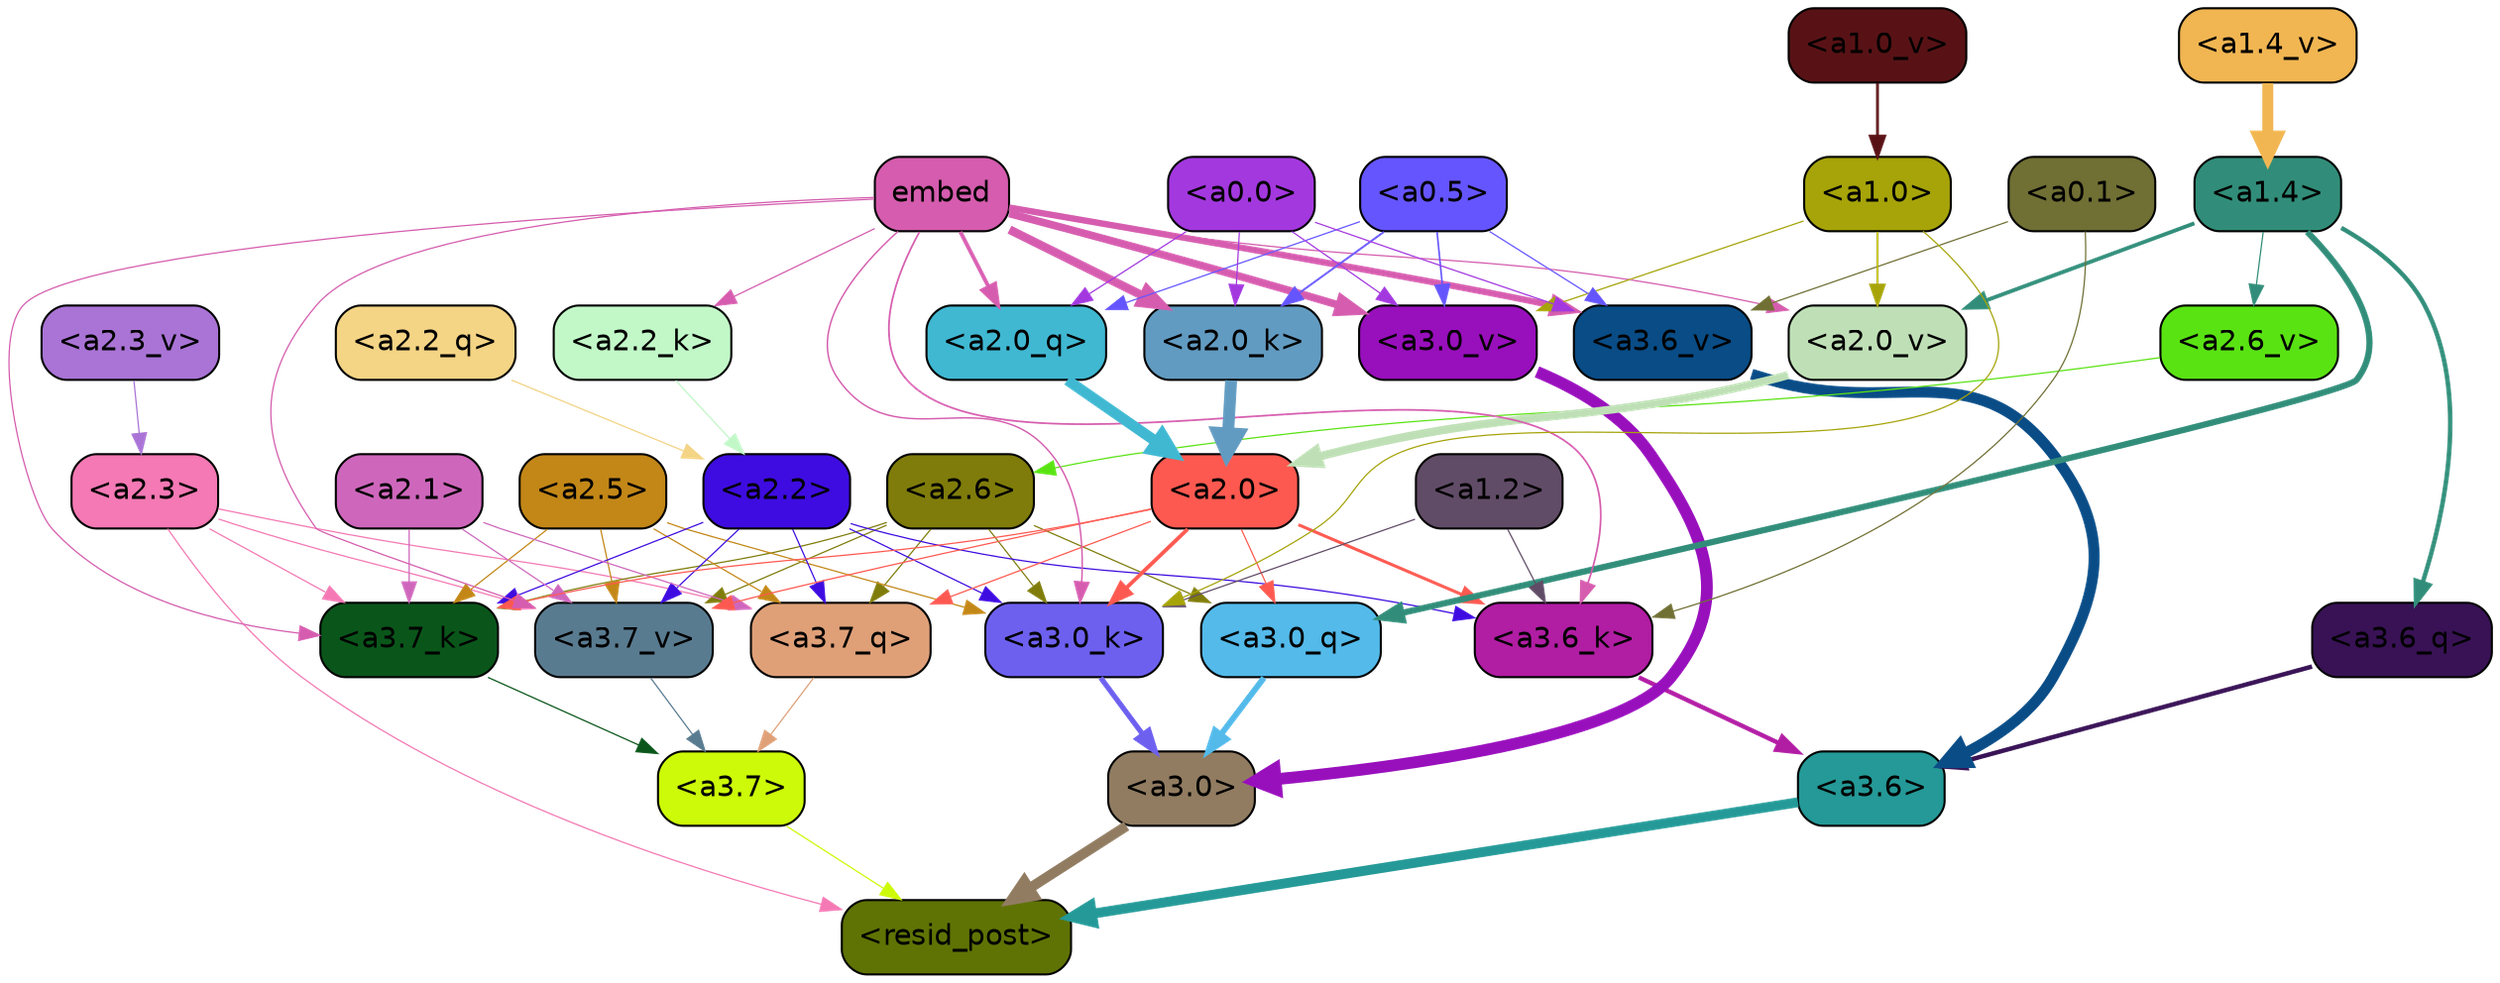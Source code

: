 strict digraph "" {
	graph [bgcolor=transparent,
		layout=dot,
		overlap=false,
		splines=true
	];
	"<a3.7>"	[color=black,
		fillcolor="#ccfa08",
		fontname=Helvetica,
		shape=box,
		style="filled, rounded"];
	"<resid_post>"	[color=black,
		fillcolor="#5f7304",
		fontname=Helvetica,
		shape=box,
		style="filled, rounded"];
	"<a3.7>" -> "<resid_post>"	[color="#ccfa08",
		penwidth=0.6];
	"<a3.6>"	[color=black,
		fillcolor="#249997",
		fontname=Helvetica,
		shape=box,
		style="filled, rounded"];
	"<a3.6>" -> "<resid_post>"	[color="#249997",
		penwidth=4.752790808677673];
	"<a3.0>"	[color=black,
		fillcolor="#917c61",
		fontname=Helvetica,
		shape=box,
		style="filled, rounded"];
	"<a3.0>" -> "<resid_post>"	[color="#917c61",
		penwidth=4.897669434547424];
	"<a2.3>"	[color=black,
		fillcolor="#f479b4",
		fontname=Helvetica,
		shape=box,
		style="filled, rounded"];
	"<a2.3>" -> "<resid_post>"	[color="#f479b4",
		penwidth=0.6];
	"<a3.7_q>"	[color=black,
		fillcolor="#dfa078",
		fontname=Helvetica,
		shape=box,
		style="filled, rounded"];
	"<a2.3>" -> "<a3.7_q>"	[color="#f479b4",
		penwidth=0.6];
	"<a3.7_k>"	[color=black,
		fillcolor="#0a561a",
		fontname=Helvetica,
		shape=box,
		style="filled, rounded"];
	"<a2.3>" -> "<a3.7_k>"	[color="#f479b4",
		penwidth=0.6];
	"<a3.7_v>"	[color=black,
		fillcolor="#597b90",
		fontname=Helvetica,
		shape=box,
		style="filled, rounded"];
	"<a2.3>" -> "<a3.7_v>"	[color="#f479b4",
		penwidth=0.6];
	"<a3.7_q>" -> "<a3.7>"	[color="#dfa078",
		penwidth=0.6];
	"<a3.6_q>"	[color=black,
		fillcolor="#381255",
		fontname=Helvetica,
		shape=box,
		style="filled, rounded"];
	"<a3.6_q>" -> "<a3.6>"	[color="#381255",
		penwidth=2.160832464694977];
	"<a3.0_q>"	[color=black,
		fillcolor="#53baea",
		fontname=Helvetica,
		shape=box,
		style="filled, rounded"];
	"<a3.0_q>" -> "<a3.0>"	[color="#53baea",
		penwidth=2.870753765106201];
	"<a3.7_k>" -> "<a3.7>"	[color="#0a561a",
		penwidth=0.6];
	"<a3.6_k>"	[color=black,
		fillcolor="#b11da3",
		fontname=Helvetica,
		shape=box,
		style="filled, rounded"];
	"<a3.6_k>" -> "<a3.6>"	[color="#b11da3",
		penwidth=2.13908451795578];
	"<a3.0_k>"	[color=black,
		fillcolor="#6d60ef",
		fontname=Helvetica,
		shape=box,
		style="filled, rounded"];
	"<a3.0_k>" -> "<a3.0>"	[color="#6d60ef",
		penwidth=2.520303964614868];
	"<a3.7_v>" -> "<a3.7>"	[color="#597b90",
		penwidth=0.6];
	"<a3.6_v>"	[color=black,
		fillcolor="#094c86",
		fontname=Helvetica,
		shape=box,
		style="filled, rounded"];
	"<a3.6_v>" -> "<a3.6>"	[color="#094c86",
		penwidth=5.297133803367615];
	"<a3.0_v>"	[color=black,
		fillcolor="#980fbc",
		fontname=Helvetica,
		shape=box,
		style="filled, rounded"];
	"<a3.0_v>" -> "<a3.0>"	[color="#980fbc",
		penwidth=5.680712580680847];
	"<a2.6>"	[color=black,
		fillcolor="#7f7c0b",
		fontname=Helvetica,
		shape=box,
		style="filled, rounded"];
	"<a2.6>" -> "<a3.7_q>"	[color="#7f7c0b",
		penwidth=0.6];
	"<a2.6>" -> "<a3.0_q>"	[color="#7f7c0b",
		penwidth=0.6];
	"<a2.6>" -> "<a3.7_k>"	[color="#7f7c0b",
		penwidth=0.6];
	"<a2.6>" -> "<a3.0_k>"	[color="#7f7c0b",
		penwidth=0.6];
	"<a2.6>" -> "<a3.7_v>"	[color="#7f7c0b",
		penwidth=0.6];
	"<a2.5>"	[color=black,
		fillcolor="#c38717",
		fontname=Helvetica,
		shape=box,
		style="filled, rounded"];
	"<a2.5>" -> "<a3.7_q>"	[color="#c38717",
		penwidth=0.6];
	"<a2.5>" -> "<a3.7_k>"	[color="#c38717",
		penwidth=0.6];
	"<a2.5>" -> "<a3.0_k>"	[color="#c38717",
		penwidth=0.6];
	"<a2.5>" -> "<a3.7_v>"	[color="#c38717",
		penwidth=0.6];
	"<a2.2>"	[color=black,
		fillcolor="#3e0ce0",
		fontname=Helvetica,
		shape=box,
		style="filled, rounded"];
	"<a2.2>" -> "<a3.7_q>"	[color="#3e0ce0",
		penwidth=0.6];
	"<a2.2>" -> "<a3.7_k>"	[color="#3e0ce0",
		penwidth=0.6];
	"<a2.2>" -> "<a3.6_k>"	[color="#3e0ce0",
		penwidth=0.6];
	"<a2.2>" -> "<a3.0_k>"	[color="#3e0ce0",
		penwidth=0.6];
	"<a2.2>" -> "<a3.7_v>"	[color="#3e0ce0",
		penwidth=0.6];
	"<a2.1>"	[color=black,
		fillcolor="#ce67bc",
		fontname=Helvetica,
		shape=box,
		style="filled, rounded"];
	"<a2.1>" -> "<a3.7_q>"	[color="#ce67bc",
		penwidth=0.6];
	"<a2.1>" -> "<a3.7_k>"	[color="#ce67bc",
		penwidth=0.6];
	"<a2.1>" -> "<a3.7_v>"	[color="#ce67bc",
		penwidth=0.6];
	"<a2.0>"	[color=black,
		fillcolor="#fe5950",
		fontname=Helvetica,
		shape=box,
		style="filled, rounded"];
	"<a2.0>" -> "<a3.7_q>"	[color="#fe5950",
		penwidth=0.6];
	"<a2.0>" -> "<a3.0_q>"	[color="#fe5950",
		penwidth=0.6];
	"<a2.0>" -> "<a3.7_k>"	[color="#fe5950",
		penwidth=0.6];
	"<a2.0>" -> "<a3.6_k>"	[color="#fe5950",
		penwidth=1.4811622872948647];
	"<a2.0>" -> "<a3.0_k>"	[color="#fe5950",
		penwidth=1.8632715698331594];
	"<a2.0>" -> "<a3.7_v>"	[color="#fe5950",
		penwidth=0.6];
	"<a1.4>"	[color=black,
		fillcolor="#318d79",
		fontname=Helvetica,
		shape=box,
		style="filled, rounded"];
	"<a1.4>" -> "<a3.6_q>"	[color="#318d79",
		penwidth=2.1468575447797775];
	"<a1.4>" -> "<a3.0_q>"	[color="#318d79",
		penwidth=3.0006065368652344];
	"<a2.6_v>"	[color=black,
		fillcolor="#5ae313",
		fontname=Helvetica,
		shape=box,
		style="filled, rounded"];
	"<a1.4>" -> "<a2.6_v>"	[color="#318d79",
		penwidth=0.6];
	"<a2.0_v>"	[color=black,
		fillcolor="#bfe0b6",
		fontname=Helvetica,
		shape=box,
		style="filled, rounded"];
	"<a1.4>" -> "<a2.0_v>"	[color="#318d79",
		penwidth=1.8759949803352356];
	embed	[color=black,
		fillcolor="#d55cae",
		fontname=Helvetica,
		shape=box,
		style="filled, rounded"];
	embed -> "<a3.7_k>"	[color="#d55cae",
		penwidth=0.6];
	embed -> "<a3.6_k>"	[color="#d55cae",
		penwidth=0.8410270567983389];
	embed -> "<a3.0_k>"	[color="#d55cae",
		penwidth=0.691851794719696];
	embed -> "<a3.7_v>"	[color="#d55cae",
		penwidth=0.6];
	embed -> "<a3.6_v>"	[color="#d55cae",
		penwidth=3.0758190751075745];
	embed -> "<a3.0_v>"	[color="#d55cae",
		penwidth=3.6927278637886047];
	"<a2.0_q>"	[color=black,
		fillcolor="#40b8d2",
		fontname=Helvetica,
		shape=box,
		style="filled, rounded"];
	embed -> "<a2.0_q>"	[color="#d55cae",
		penwidth=1.8617419600486755];
	"<a2.2_k>"	[color=black,
		fillcolor="#c2f8c8",
		fontname=Helvetica,
		shape=box,
		style="filled, rounded"];
	embed -> "<a2.2_k>"	[color="#d55cae",
		penwidth=0.6];
	"<a2.0_k>"	[color=black,
		fillcolor="#629bc1",
		fontname=Helvetica,
		shape=box,
		style="filled, rounded"];
	embed -> "<a2.0_k>"	[color="#d55cae",
		penwidth=4.189224064350128];
	embed -> "<a2.0_v>"	[color="#d55cae",
		penwidth=0.6];
	"<a1.2>"	[color=black,
		fillcolor="#614c67",
		fontname=Helvetica,
		shape=box,
		style="filled, rounded"];
	"<a1.2>" -> "<a3.6_k>"	[color="#614c67",
		penwidth=0.6];
	"<a1.2>" -> "<a3.0_k>"	[color="#614c67",
		penwidth=0.6];
	"<a0.1>"	[color=black,
		fillcolor="#706f34",
		fontname=Helvetica,
		shape=box,
		style="filled, rounded"];
	"<a0.1>" -> "<a3.6_k>"	[color="#706f34",
		penwidth=0.6];
	"<a0.1>" -> "<a3.6_v>"	[color="#706f34",
		penwidth=0.6];
	"<a1.0>"	[color=black,
		fillcolor="#a6a409",
		fontname=Helvetica,
		shape=box,
		style="filled, rounded"];
	"<a1.0>" -> "<a3.0_k>"	[color="#a6a409",
		penwidth=0.6];
	"<a1.0>" -> "<a3.0_v>"	[color="#a6a409",
		penwidth=0.6];
	"<a1.0>" -> "<a2.0_v>"	[color="#a6a409",
		penwidth=0.9620223194360733];
	"<a0.5>"	[color=black,
		fillcolor="#6555ff",
		fontname=Helvetica,
		shape=box,
		style="filled, rounded"];
	"<a0.5>" -> "<a3.6_v>"	[color="#6555ff",
		penwidth=0.6];
	"<a0.5>" -> "<a3.0_v>"	[color="#6555ff",
		penwidth=0.8028683364391327];
	"<a0.5>" -> "<a2.0_q>"	[color="#6555ff",
		penwidth=0.6];
	"<a0.5>" -> "<a2.0_k>"	[color="#6555ff",
		penwidth=0.9350990951061249];
	"<a0.0>"	[color=black,
		fillcolor="#a338df",
		fontname=Helvetica,
		shape=box,
		style="filled, rounded"];
	"<a0.0>" -> "<a3.6_v>"	[color="#a338df",
		penwidth=0.6];
	"<a0.0>" -> "<a3.0_v>"	[color="#a338df",
		penwidth=0.6];
	"<a0.0>" -> "<a2.0_q>"	[color="#a338df",
		penwidth=0.6];
	"<a0.0>" -> "<a2.0_k>"	[color="#a338df",
		penwidth=0.6];
	"<a2.2_q>"	[color=black,
		fillcolor="#f4d485",
		fontname=Helvetica,
		shape=box,
		style="filled, rounded"];
	"<a2.2_q>" -> "<a2.2>"	[color="#f4d485",
		penwidth=0.6];
	"<a2.0_q>" -> "<a2.0>"	[color="#40b8d2",
		penwidth=5.1847569942474365];
	"<a2.2_k>" -> "<a2.2>"	[color="#c2f8c8",
		penwidth=0.6149471998214722];
	"<a2.0_k>" -> "<a2.0>"	[color="#629bc1",
		penwidth=5.773491740226746];
	"<a2.6_v>" -> "<a2.6>"	[color="#5ae313",
		penwidth=0.6];
	"<a2.3_v>"	[color=black,
		fillcolor="#aa74d6",
		fontname=Helvetica,
		shape=box,
		style="filled, rounded"];
	"<a2.3_v>" -> "<a2.3>"	[color="#aa74d6",
		penwidth=0.6];
	"<a2.0_v>" -> "<a2.0>"	[color="#bfe0b6",
		penwidth=3.9731863737106323];
	"<a1.4_v>"	[color=black,
		fillcolor="#f1b652",
		fontname=Helvetica,
		shape=box,
		style="filled, rounded"];
	"<a1.4_v>" -> "<a1.4>"	[color="#f1b652",
		penwidth=5.299546539783478];
	"<a1.0_v>"	[color=black,
		fillcolor="#581215",
		fontname=Helvetica,
		shape=box,
		style="filled, rounded"];
	"<a1.0_v>" -> "<a1.0>"	[color="#581215",
		penwidth=1.3690393567085266];
}
